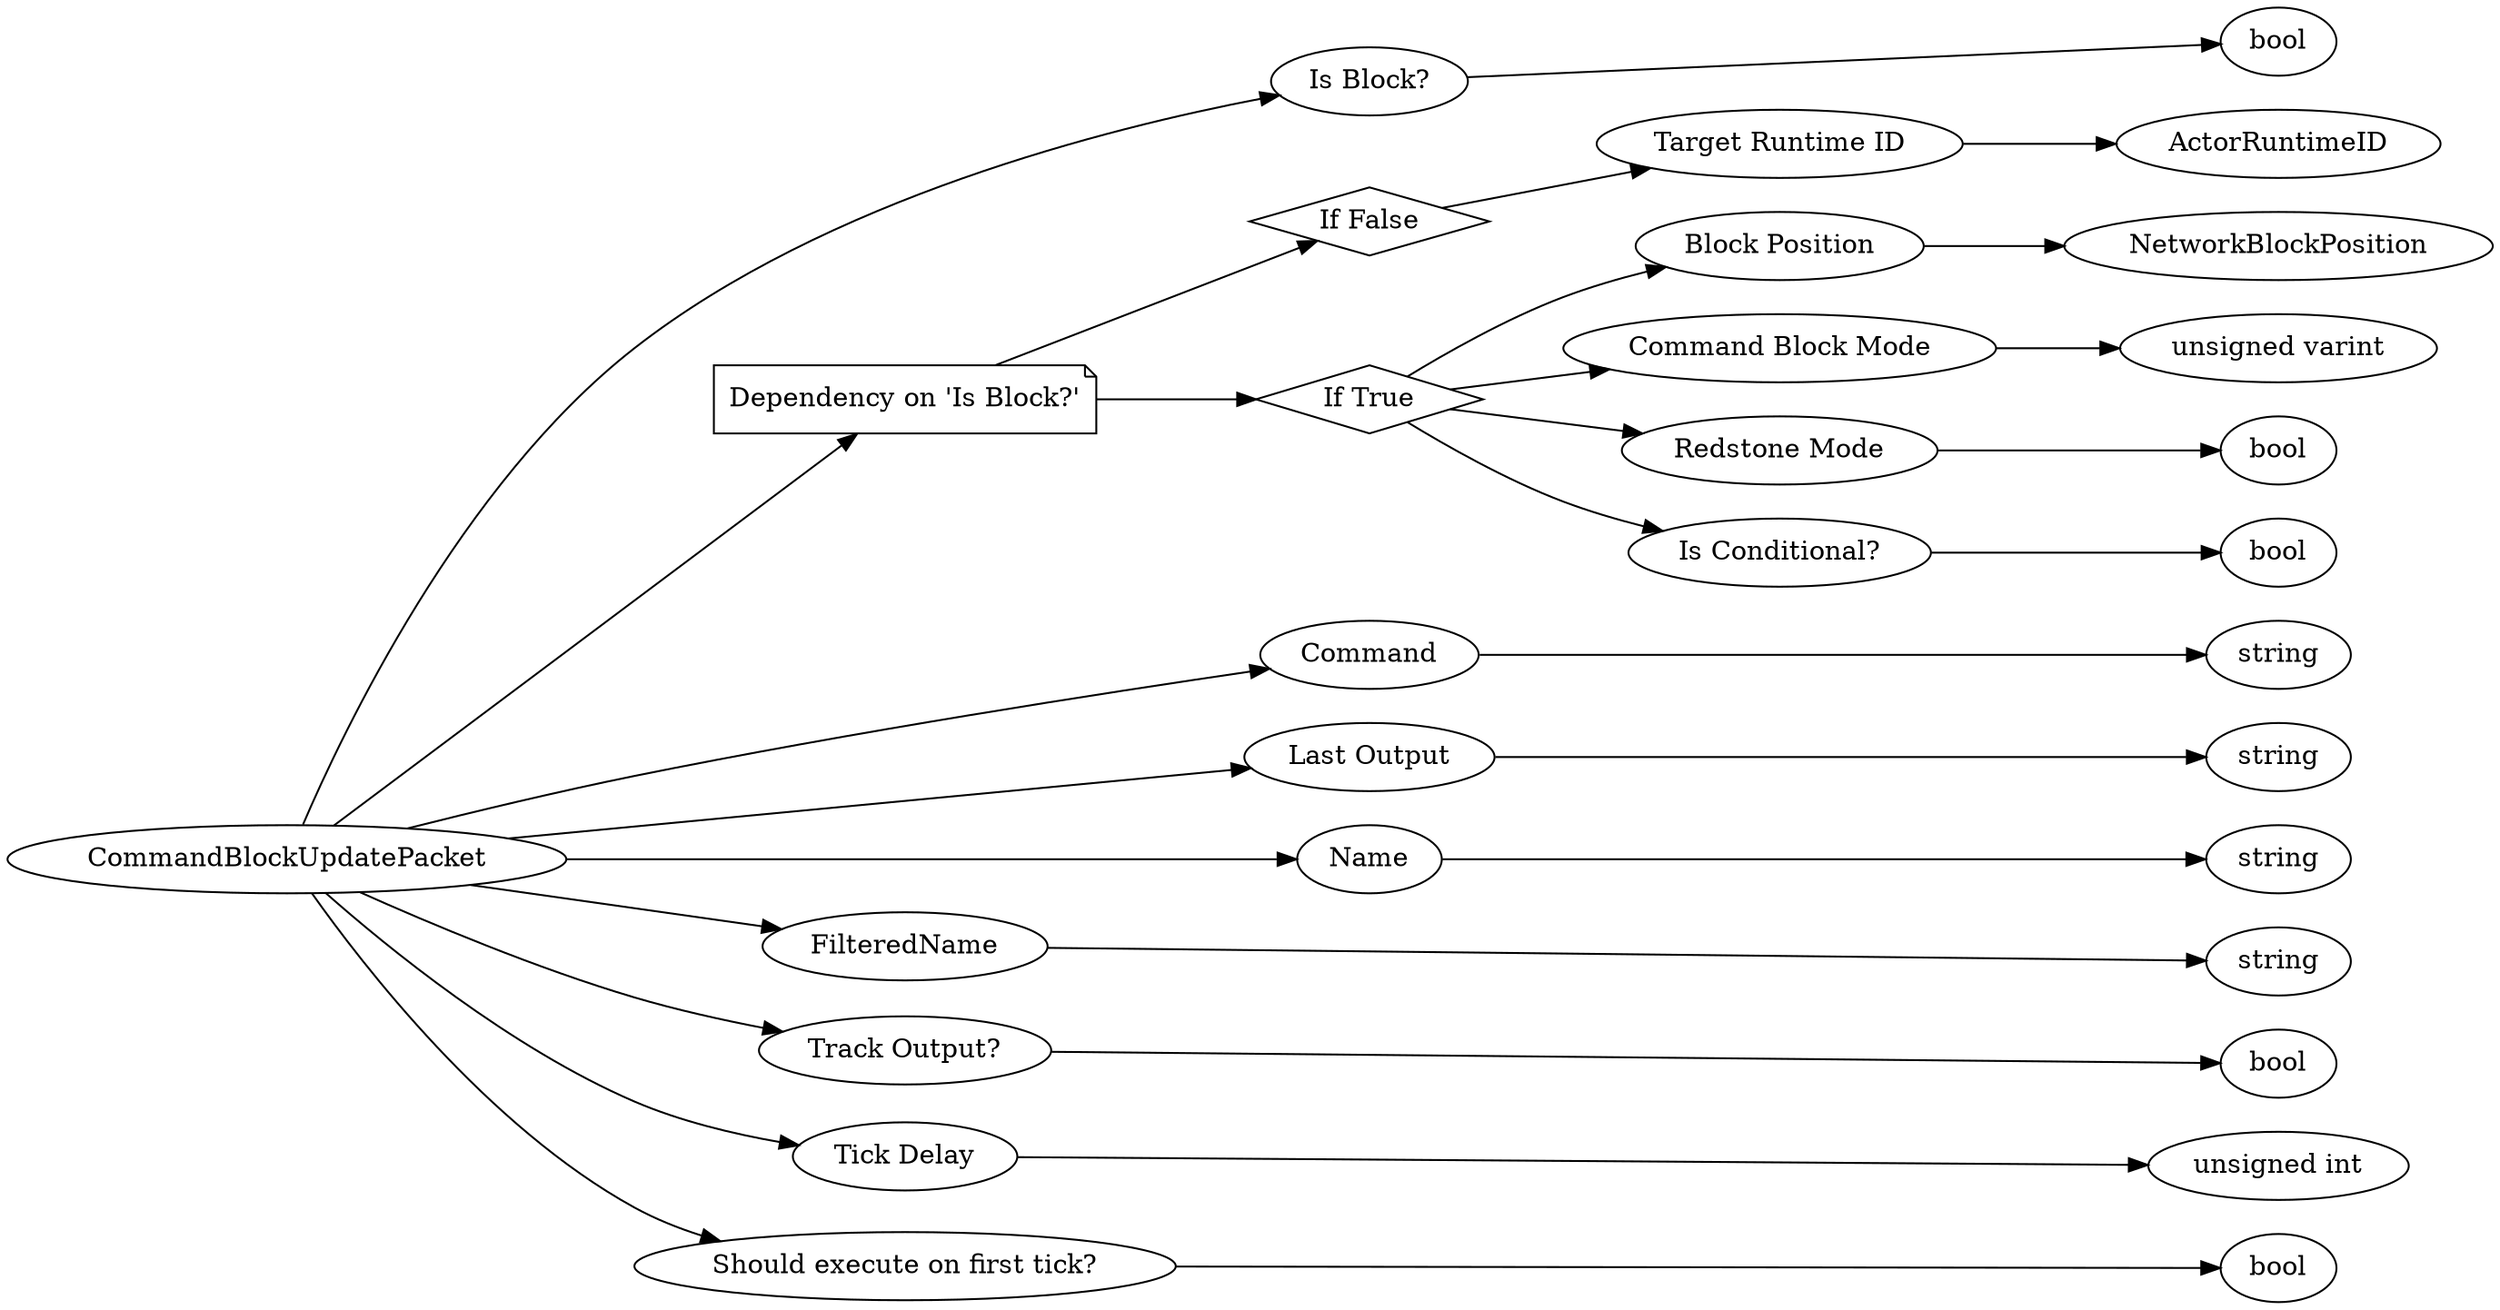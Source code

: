 digraph "CommandBlockUpdatePacket" {
rankdir = LR
0
0 -> 1
1 -> 2
0 -> 3
3 -> 4
4 -> 5
5 -> 6
3 -> 7
7 -> 8
8 -> 9
7 -> 10
10 -> 11
7 -> 12
12 -> 13
7 -> 14
14 -> 15
0 -> 16
16 -> 17
0 -> 18
18 -> 19
0 -> 20
20 -> 21
0 -> 22
22 -> 23
0 -> 24
24 -> 25
0 -> 26
26 -> 27
0 -> 28
28 -> 29

0 [label="CommandBlockUpdatePacket",comment="name: \"CommandBlockUpdatePacket\", typeName: \"\", id: 0, branchId: 78, recurseId: -1, attributes: 0, notes: \"\""];
1 [label="Is Block?",comment="name: \"Is Block?\", typeName: \"\", id: 1, branchId: 0, recurseId: -1, attributes: 0, notes: \"\""];
2 [label="bool",comment="name: \"bool\", typeName: \"\", id: 2, branchId: 0, recurseId: -1, attributes: 512, notes: \"\""];
3 [label="Dependency on 'Is Block?'",shape=note,comment="name: \"Dependency on 'Is Block?'\", typeName: \"\", id: 3, branchId: 0, recurseId: -1, attributes: 2, notes: \"\""];
4 [label="If False",shape=diamond,comment="name: \"If False\", typeName: \"\", id: 4, branchId: 0, recurseId: -1, attributes: 4, notes: \"\""];
5 [label="Target Runtime ID",comment="name: \"Target Runtime ID\", typeName: \"ActorRuntimeID\", id: 5, branchId: 0, recurseId: -1, attributes: 256, notes: \"\""];
6 [label="ActorRuntimeID",comment="name: \"ActorRuntimeID\", typeName: \"\", id: 6, branchId: 0, recurseId: -1, attributes: 512, notes: \"\""];
7 [label="If True",shape=diamond,comment="name: \"If True\", typeName: \"\", id: 7, branchId: 1, recurseId: -1, attributes: 4, notes: \"\""];
8 [label="Block Position",comment="name: \"Block Position\", typeName: \"NetworkBlockPosition\", id: 8, branchId: 0, recurseId: -1, attributes: 256, notes: \"\""];
9 [label="NetworkBlockPosition",comment="name: \"NetworkBlockPosition\", typeName: \"\", id: 9, branchId: 0, recurseId: -1, attributes: 512, notes: \"\""];
10 [label="Command Block Mode",comment="name: \"Command Block Mode\", typeName: \"\", id: 10, branchId: 0, recurseId: -1, attributes: 0, notes: \"\""];
11 [label="unsigned varint",comment="name: \"unsigned varint\", typeName: \"\", id: 11, branchId: 0, recurseId: -1, attributes: 512, notes: \"\""];
12 [label="Redstone Mode",comment="name: \"Redstone Mode\", typeName: \"\", id: 12, branchId: 0, recurseId: -1, attributes: 0, notes: \"\""];
13 [label="bool",comment="name: \"bool\", typeName: \"\", id: 13, branchId: 0, recurseId: -1, attributes: 512, notes: \"\""];
14 [label="Is Conditional?",comment="name: \"Is Conditional?\", typeName: \"\", id: 14, branchId: 0, recurseId: -1, attributes: 0, notes: \"\""];
15 [label="bool",comment="name: \"bool\", typeName: \"\", id: 15, branchId: 0, recurseId: -1, attributes: 512, notes: \"\""];
16 [label="Command",comment="name: \"Command\", typeName: \"\", id: 16, branchId: 0, recurseId: -1, attributes: 0, notes: \"\""];
17 [label="string",comment="name: \"string\", typeName: \"\", id: 17, branchId: 0, recurseId: -1, attributes: 512, notes: \"\""];
18 [label="Last Output",comment="name: \"Last Output\", typeName: \"\", id: 18, branchId: 0, recurseId: -1, attributes: 0, notes: \"\""];
19 [label="string",comment="name: \"string\", typeName: \"\", id: 19, branchId: 0, recurseId: -1, attributes: 512, notes: \"\""];
20 [label="Name",comment="name: \"Name\", typeName: \"\", id: 20, branchId: 0, recurseId: -1, attributes: 0, notes: \"\""];
21 [label="string",comment="name: \"string\", typeName: \"\", id: 21, branchId: 0, recurseId: -1, attributes: 512, notes: \"\""];
22 [label="FilteredName",comment="name: \"FilteredName\", typeName: \"\", id: 22, branchId: 0, recurseId: -1, attributes: 0, notes: \"\""];
23 [label="string",comment="name: \"string\", typeName: \"\", id: 23, branchId: 0, recurseId: -1, attributes: 512, notes: \"\""];
24 [label="Track Output?",comment="name: \"Track Output?\", typeName: \"\", id: 24, branchId: 0, recurseId: -1, attributes: 0, notes: \"\""];
25 [label="bool",comment="name: \"bool\", typeName: \"\", id: 25, branchId: 0, recurseId: -1, attributes: 512, notes: \"\""];
26 [label="Tick Delay",comment="name: \"Tick Delay\", typeName: \"\", id: 26, branchId: 0, recurseId: -1, attributes: 0, notes: \"\""];
27 [label="unsigned int",comment="name: \"unsigned int\", typeName: \"\", id: 27, branchId: 0, recurseId: -1, attributes: 512, notes: \"\""];
28 [label="Should execute on first tick?",comment="name: \"Should execute on first tick?\", typeName: \"\", id: 28, branchId: 0, recurseId: -1, attributes: 0, notes: \"If a delay is set on a repeating command block, should the command execute on first tick, or on first delay?\""];
29 [label="bool",comment="name: \"bool\", typeName: \"\", id: 29, branchId: 0, recurseId: -1, attributes: 512, notes: \"\""];
{ rank = max;2;6;9;11;13;15;17;19;21;23;25;27;29}

}
